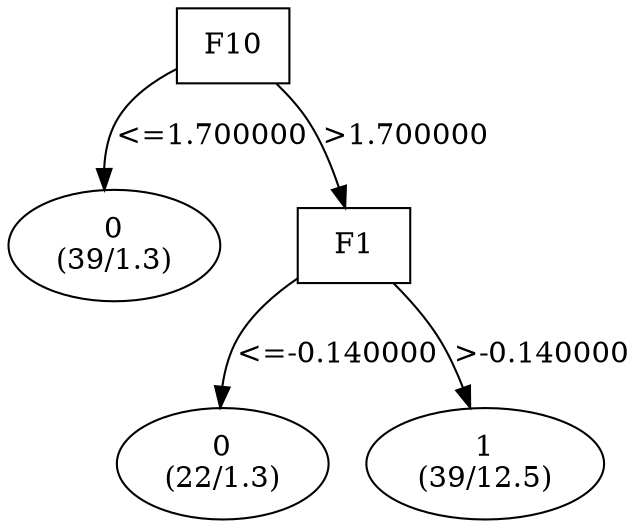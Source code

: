 digraph YaDT {
n0 [ shape=box, label="F10\n"]
n0 -> n1 [label="<=1.700000"]
n1 [ shape=ellipse, label="0\n(39/1.3)"]
n0 -> n2 [label=">1.700000"]
n2 [ shape=box, label="F1\n"]
n2 -> n3 [label="<=-0.140000"]
n3 [ shape=ellipse, label="0\n(22/1.3)"]
n2 -> n4 [label=">-0.140000"]
n4 [ shape=ellipse, label="1\n(39/12.5)"]
}
